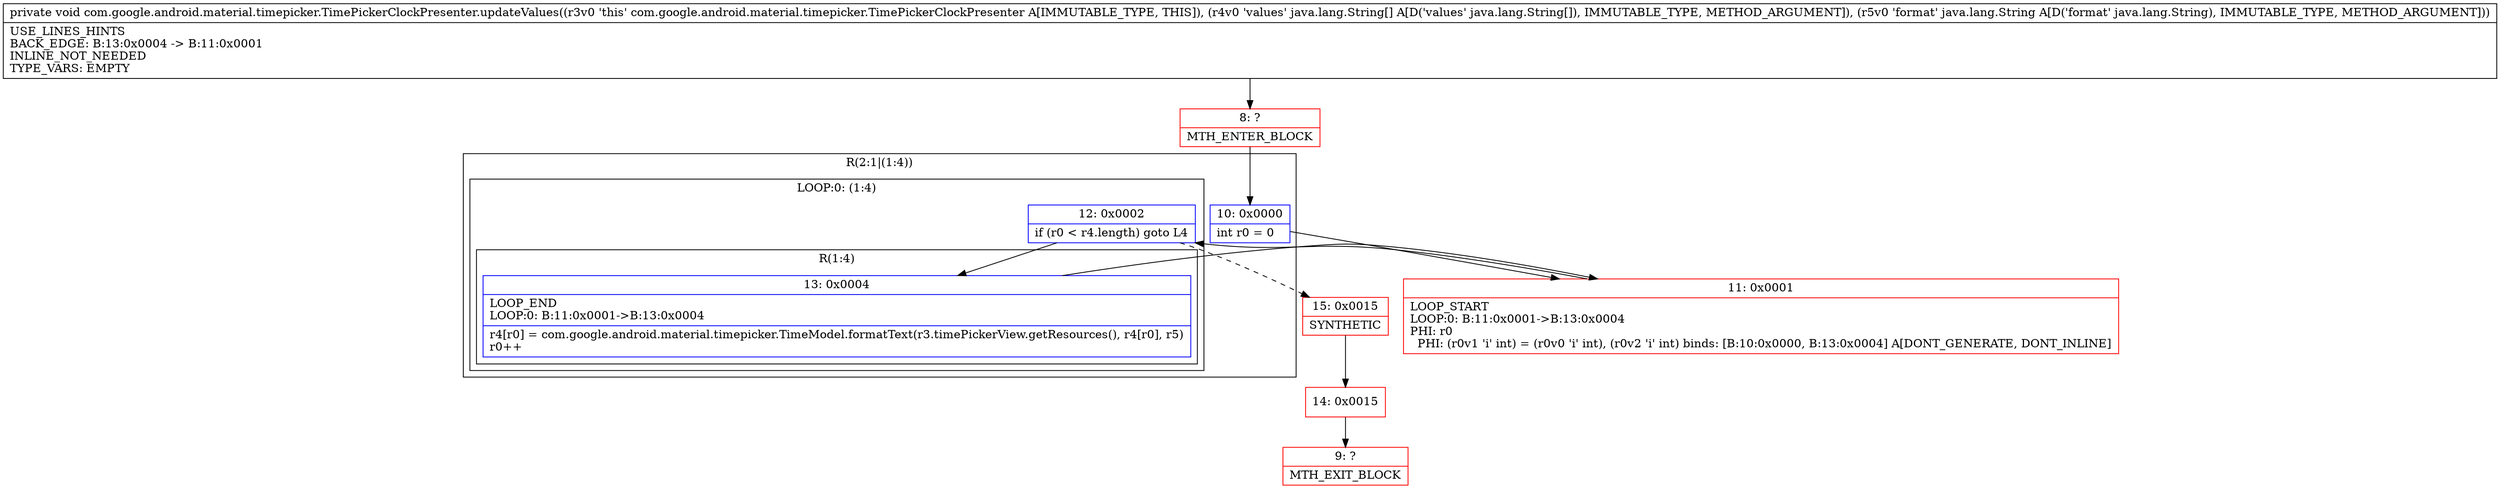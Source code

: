 digraph "CFG forcom.google.android.material.timepicker.TimePickerClockPresenter.updateValues([Ljava\/lang\/String;Ljava\/lang\/String;)V" {
subgraph cluster_Region_329225357 {
label = "R(2:1|(1:4))";
node [shape=record,color=blue];
Node_10 [shape=record,label="{10\:\ 0x0000|int r0 = 0\l}"];
subgraph cluster_LoopRegion_728789118 {
label = "LOOP:0: (1:4)";
node [shape=record,color=blue];
Node_12 [shape=record,label="{12\:\ 0x0002|if (r0 \< r4.length) goto L4\l}"];
subgraph cluster_Region_1710192647 {
label = "R(1:4)";
node [shape=record,color=blue];
Node_13 [shape=record,label="{13\:\ 0x0004|LOOP_END\lLOOP:0: B:11:0x0001\-\>B:13:0x0004\l|r4[r0] = com.google.android.material.timepicker.TimeModel.formatText(r3.timePickerView.getResources(), r4[r0], r5)\lr0++\l}"];
}
}
}
Node_8 [shape=record,color=red,label="{8\:\ ?|MTH_ENTER_BLOCK\l}"];
Node_11 [shape=record,color=red,label="{11\:\ 0x0001|LOOP_START\lLOOP:0: B:11:0x0001\-\>B:13:0x0004\lPHI: r0 \l  PHI: (r0v1 'i' int) = (r0v0 'i' int), (r0v2 'i' int) binds: [B:10:0x0000, B:13:0x0004] A[DONT_GENERATE, DONT_INLINE]\l}"];
Node_15 [shape=record,color=red,label="{15\:\ 0x0015|SYNTHETIC\l}"];
Node_14 [shape=record,color=red,label="{14\:\ 0x0015}"];
Node_9 [shape=record,color=red,label="{9\:\ ?|MTH_EXIT_BLOCK\l}"];
MethodNode[shape=record,label="{private void com.google.android.material.timepicker.TimePickerClockPresenter.updateValues((r3v0 'this' com.google.android.material.timepicker.TimePickerClockPresenter A[IMMUTABLE_TYPE, THIS]), (r4v0 'values' java.lang.String[] A[D('values' java.lang.String[]), IMMUTABLE_TYPE, METHOD_ARGUMENT]), (r5v0 'format' java.lang.String A[D('format' java.lang.String), IMMUTABLE_TYPE, METHOD_ARGUMENT]))  | USE_LINES_HINTS\lBACK_EDGE: B:13:0x0004 \-\> B:11:0x0001\lINLINE_NOT_NEEDED\lTYPE_VARS: EMPTY\l}"];
MethodNode -> Node_8;Node_10 -> Node_11;
Node_12 -> Node_13;
Node_12 -> Node_15[style=dashed];
Node_13 -> Node_11;
Node_8 -> Node_10;
Node_11 -> Node_12;
Node_15 -> Node_14;
Node_14 -> Node_9;
}

